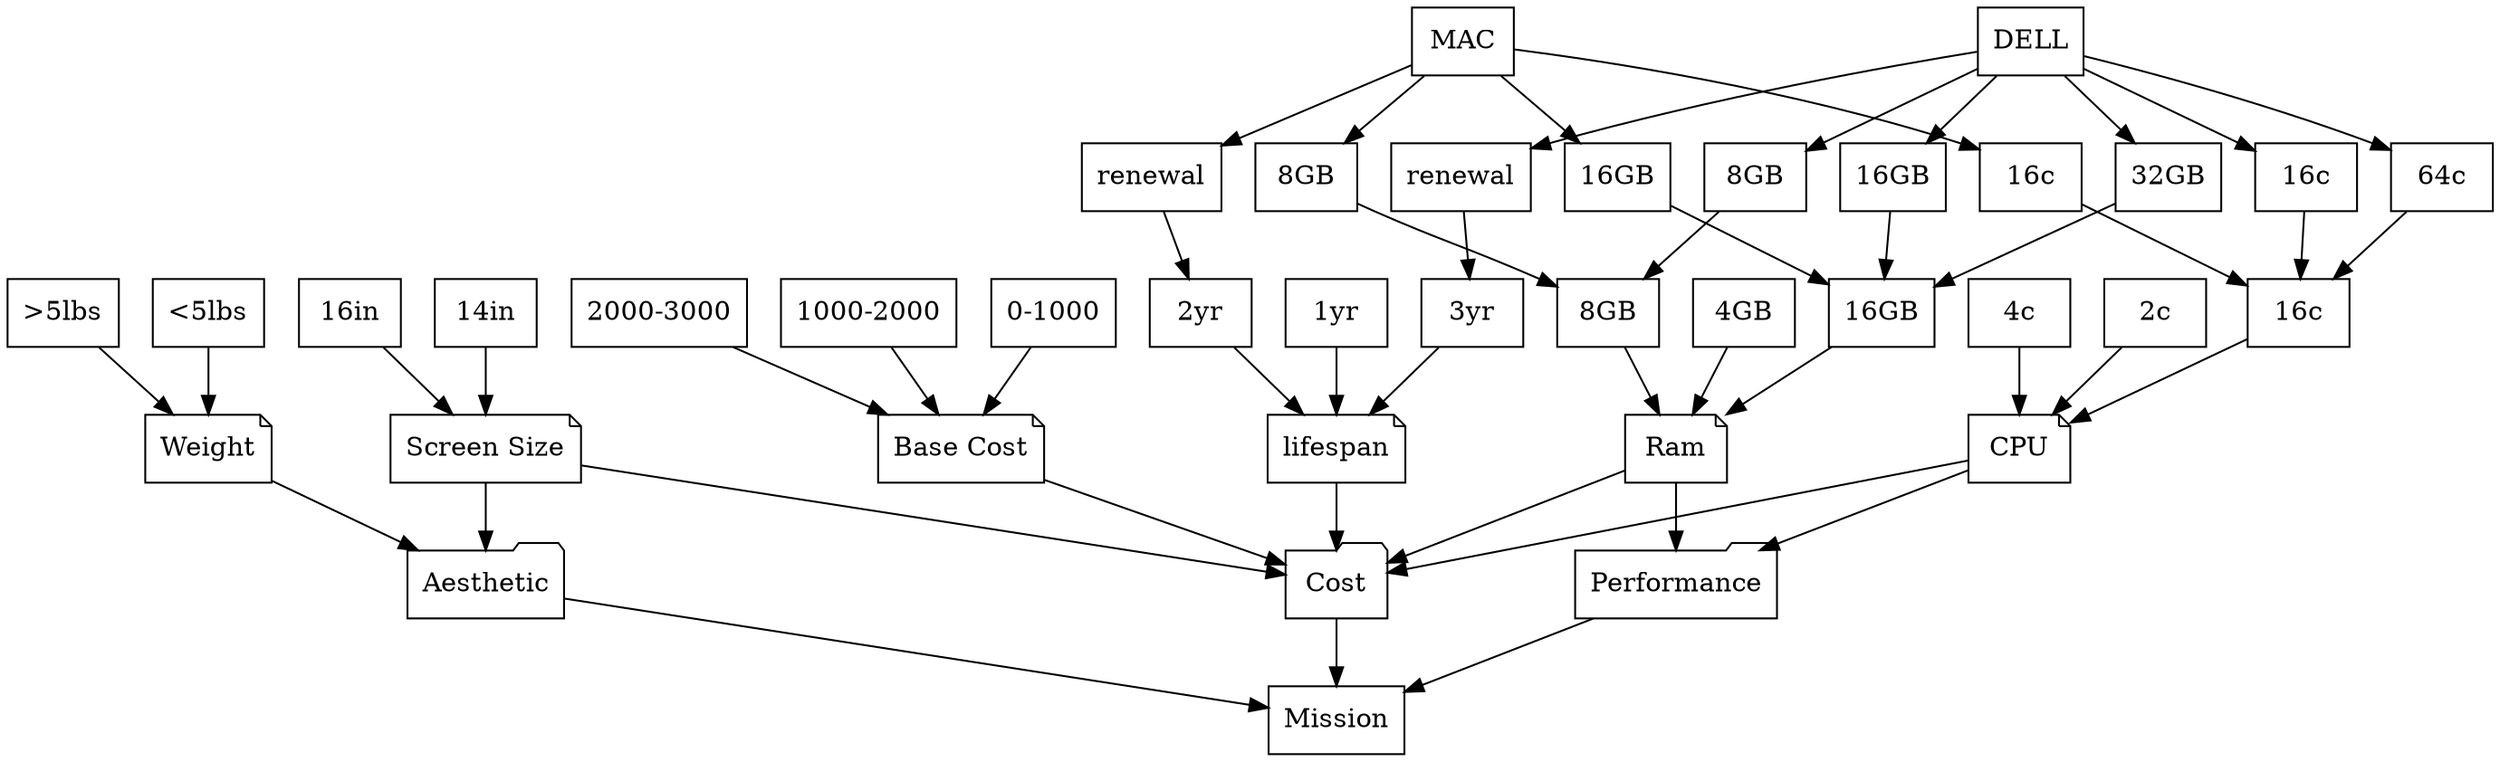 digraph {

    
    id_1804ae275f3643fe8e7f859aebf72af3 [label="Aesthetic" shape=folder]
    id_98fd6f0bc6e54405ae8d5d761c3d527c [label="Mission" shape=box]
    id_b3417654c3df4664aaf34dce39c71767 [label="MAC" shape=box]
    id_1690821797164536bf325dc5b870fc02 [label="8GB" shape=box]
    id_f89d72393b184324a0066c447476f40b [label="16GB" shape=box]
    id_dadb0daa673f44fda25ef3c6403f2921 [label="16c" shape=box]
    id_c559fca1882e4b2cb6b78e2d4a15636b [label="renewal" shape=box]
    id_b30f751889104a7d988d20a3c8c8bcb2 [label="DELL" shape=box]
    id_aa613dce2b704111a2db13cced3e1864 [label="8GB" shape=box]
    id_c1e1ff941e1f4039a848ba484b5ed395 [label="16GB" shape=box]
    id_86d72b3f6bef4be29742b0ac8117bf32 [label="32GB" shape=box]
    id_beec8e92287043dfbb8f4799b6086cf7 [label="16c" shape=box]
    id_9459de4d65f34970911fefa641bb19b3 [label="64c" shape=box]
    id_85615f4946544faa8be4aba5c7baf595 [label="renewal" shape=box]
    id_1d370edd44d142ec8806a2d8832133f8 [label="Base Cost" shape=note]
    id_60604fd5fdb149c68c90193140cd5249 [label="lifespan" shape=note]
    id_8e4ac328b3db4b1a9fa00cd2c1ca3b08 [label="Ram" shape=note]
    id_478eef7b9e7a490da050827e94d94f3b [label="CPU" shape=note]
    id_c9b3b8a0f24747afafef5ad102483b9a [label="Weight" shape=note]
    id_cf746e58b4f24387971be83e02bfe3cd [label="Screen Size" shape=note]
    id_cb1df3e9aa0945d1b9142f914c73f771 [label="Cost" shape=folder]
    id_9d735d56a99f467cb19323a0ad10d279 [label="Performance" shape=folder]
    id_58cf0afcc0414101a195d9bffd7fa4f6 [label="2000-3000" shape=box]
    id_8b14e74e3b5a4051b1467a6b95fcdacd [label="1000-2000" shape=box]
    id_6bf66f48919b4b0f9e4abc9697f5830a [label="0-1000" shape=box]
    id_91a48504788942519341afadbf61d7c1 [label="3yr" shape=box]
    id_9d826574c78044c48cddffe914cc657b [label="2yr" shape=box]
    id_9e887412378f4b99b655f2aaec537198 [label="1yr" shape=box]
    id_8d2a6259a4e8485db3708225ec49b24f [label="16GB" shape=box]
    id_c95f4a485ad440bca35bc8497c488db9 [label="8GB" shape=box]
    id_befa70ce0487491ebe69d04053eabe47 [label="4GB" shape=box]
    id_d27756d26454477f8bfb7f2366ff6c93 [label="16c" shape=box]
    id_f172da289aa644fcad7f879beb9bd516 [label="4c" shape=box]
    id_e17995d3ac0e481dabcf363339a709d9 [label="2c" shape=box]
    id_b6669e750a044879ba0cebdd660e4ba8 [label=">5lbs" shape=box]
    id_c6a389bdaa4344a4b68bf3d049619997 [label="<5lbs" shape=box]
    id_866c7359b8124944916dbdf6feb39c4a [label="16in" shape=box]
    id_0744e9e35a8a4b7d96a921dc35c5e3d2 [label="14in" shape=box]

    
    id_c9b3b8a0f24747afafef5ad102483b9a -> id_1804ae275f3643fe8e7f859aebf72af3
    id_cf746e58b4f24387971be83e02bfe3cd -> id_1804ae275f3643fe8e7f859aebf72af3
    id_cb1df3e9aa0945d1b9142f914c73f771 -> id_98fd6f0bc6e54405ae8d5d761c3d527c
    id_9d735d56a99f467cb19323a0ad10d279 -> id_98fd6f0bc6e54405ae8d5d761c3d527c
    id_1804ae275f3643fe8e7f859aebf72af3 -> id_98fd6f0bc6e54405ae8d5d761c3d527c
    id_b3417654c3df4664aaf34dce39c71767 -> id_1690821797164536bf325dc5b870fc02
    id_b3417654c3df4664aaf34dce39c71767 -> id_f89d72393b184324a0066c447476f40b
    id_b3417654c3df4664aaf34dce39c71767 -> id_dadb0daa673f44fda25ef3c6403f2921
    id_b3417654c3df4664aaf34dce39c71767 -> id_c559fca1882e4b2cb6b78e2d4a15636b
    id_1690821797164536bf325dc5b870fc02 -> id_c95f4a485ad440bca35bc8497c488db9
    id_f89d72393b184324a0066c447476f40b -> id_8d2a6259a4e8485db3708225ec49b24f
    id_dadb0daa673f44fda25ef3c6403f2921 -> id_d27756d26454477f8bfb7f2366ff6c93
    id_c559fca1882e4b2cb6b78e2d4a15636b -> id_9d826574c78044c48cddffe914cc657b
    id_b30f751889104a7d988d20a3c8c8bcb2 -> id_aa613dce2b704111a2db13cced3e1864
    id_b30f751889104a7d988d20a3c8c8bcb2 -> id_c1e1ff941e1f4039a848ba484b5ed395
    id_b30f751889104a7d988d20a3c8c8bcb2 -> id_86d72b3f6bef4be29742b0ac8117bf32
    id_b30f751889104a7d988d20a3c8c8bcb2 -> id_beec8e92287043dfbb8f4799b6086cf7
    id_b30f751889104a7d988d20a3c8c8bcb2 -> id_9459de4d65f34970911fefa641bb19b3
    id_b30f751889104a7d988d20a3c8c8bcb2 -> id_85615f4946544faa8be4aba5c7baf595
    id_aa613dce2b704111a2db13cced3e1864 -> id_c95f4a485ad440bca35bc8497c488db9
    id_c1e1ff941e1f4039a848ba484b5ed395 -> id_8d2a6259a4e8485db3708225ec49b24f
    id_86d72b3f6bef4be29742b0ac8117bf32 -> id_8d2a6259a4e8485db3708225ec49b24f
    id_beec8e92287043dfbb8f4799b6086cf7 -> id_d27756d26454477f8bfb7f2366ff6c93
    id_9459de4d65f34970911fefa641bb19b3 -> id_d27756d26454477f8bfb7f2366ff6c93
    id_85615f4946544faa8be4aba5c7baf595 -> id_91a48504788942519341afadbf61d7c1
    id_6bf66f48919b4b0f9e4abc9697f5830a -> id_1d370edd44d142ec8806a2d8832133f8
    id_8b14e74e3b5a4051b1467a6b95fcdacd -> id_1d370edd44d142ec8806a2d8832133f8
    id_58cf0afcc0414101a195d9bffd7fa4f6 -> id_1d370edd44d142ec8806a2d8832133f8
    id_9e887412378f4b99b655f2aaec537198 -> id_60604fd5fdb149c68c90193140cd5249
    id_9d826574c78044c48cddffe914cc657b -> id_60604fd5fdb149c68c90193140cd5249
    id_91a48504788942519341afadbf61d7c1 -> id_60604fd5fdb149c68c90193140cd5249
    id_befa70ce0487491ebe69d04053eabe47 -> id_8e4ac328b3db4b1a9fa00cd2c1ca3b08
    id_c95f4a485ad440bca35bc8497c488db9 -> id_8e4ac328b3db4b1a9fa00cd2c1ca3b08
    id_8d2a6259a4e8485db3708225ec49b24f -> id_8e4ac328b3db4b1a9fa00cd2c1ca3b08
    id_e17995d3ac0e481dabcf363339a709d9 -> id_478eef7b9e7a490da050827e94d94f3b
    id_f172da289aa644fcad7f879beb9bd516 -> id_478eef7b9e7a490da050827e94d94f3b
    id_d27756d26454477f8bfb7f2366ff6c93 -> id_478eef7b9e7a490da050827e94d94f3b
    id_c6a389bdaa4344a4b68bf3d049619997 -> id_c9b3b8a0f24747afafef5ad102483b9a
    id_b6669e750a044879ba0cebdd660e4ba8 -> id_c9b3b8a0f24747afafef5ad102483b9a
    id_0744e9e35a8a4b7d96a921dc35c5e3d2 -> id_cf746e58b4f24387971be83e02bfe3cd
    id_866c7359b8124944916dbdf6feb39c4a -> id_cf746e58b4f24387971be83e02bfe3cd
    id_1d370edd44d142ec8806a2d8832133f8 -> id_cb1df3e9aa0945d1b9142f914c73f771
    id_8e4ac328b3db4b1a9fa00cd2c1ca3b08 -> id_cb1df3e9aa0945d1b9142f914c73f771
    id_478eef7b9e7a490da050827e94d94f3b -> id_cb1df3e9aa0945d1b9142f914c73f771
    id_cf746e58b4f24387971be83e02bfe3cd -> id_cb1df3e9aa0945d1b9142f914c73f771
    id_60604fd5fdb149c68c90193140cd5249 -> id_cb1df3e9aa0945d1b9142f914c73f771
    id_478eef7b9e7a490da050827e94d94f3b -> id_9d735d56a99f467cb19323a0ad10d279
    id_8e4ac328b3db4b1a9fa00cd2c1ca3b08 -> id_9d735d56a99f467cb19323a0ad10d279

}